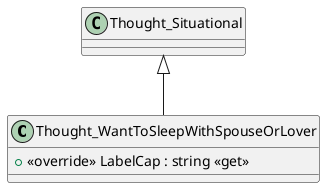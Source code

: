 @startuml
class Thought_WantToSleepWithSpouseOrLover {
    + <<override>> LabelCap : string <<get>>
}
Thought_Situational <|-- Thought_WantToSleepWithSpouseOrLover
@enduml
